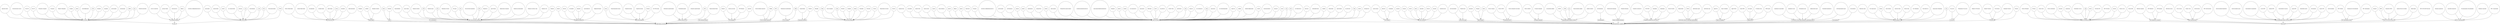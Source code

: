 digraph {
	node [shape=box]
	0 [label=IOS]
	node [shape=box]
	1 [label="Инвистиции_и_платежи"]
	node [shape=box]
	2 [label="Взаимодействие_с_профилем"]
	node [shape=box]
	3 [label=EFS]
	node [shape=box]
	4 [label=iOS_Platform]
	node [shape=box]
	5 [label=iOS_Release_Engineer]
	node [shape=box]
	6 [label=PUSH_iOS]
	node [shape=box]
	7 [label=PFMMPLACE]
	node [shape=box]
	8 [label=DDA_Profile]
	node [shape=box]
	9 [label=PFM]
	node [shape=box]
	10 [label=Crowdfunding]
	node [shape=box]
	11 [label="SBOL_Классические_переводы"]
	node [shape=box]
	12 [label="Цифровой_Кредит"]
	node [shape=box]
	13 [label="ВС_МП_вклады"]
	node [shape=box]
	14 [label=Mobile_Online_POS]
	node [shape=box]
	15 [label="DBP_Витрины_продаж"]
	node [shape=box]
	16 [label="PFM_Бюджет"]
	node [shape=box]
	17 [label="Комиссионные_продукты"]
	node [shape=box]
	18 [label=PVD_in_Digital]
	node [shape=box]
	19 [label=Integration_Platform]
	node [shape=box]
	20 [label="Платежи_Штрафы"]
	node [shape=box]
	21 [label=Global_Navigation]
	node [shape=box]
	22 [label="Мессенджер"]
	node [shape=box]
	23 [label="Store-n-Sales"]
	node [shape=box]
	24 [label=Data_Driven_App]
	node [shape=box]
	25 [label="DBP_Подарки"]
	node [shape=box]
	26 [label=Sberbank_ID_B2C]
	node [shape=box]
	27 [label="История_операций"]
	node [shape=box]
	28 [label="Редактируемый_профиль_клиента"]
	node [shape=box]
	29 [label="Автопереводы"]
	node [shape=box]
	30 [label="Digital_Сбербанк_Премьер"]
	node [shape=box]
	31 [label="Развитие_лояльности_в_МП_СБОЛ"]
	node [shape=box]
	32 [label="Дебетовые_карты_в_мобильном_приложении"]
	node [shape=box]
	33 [label="Карта_в_телефоне"]
	node [shape=box]
	34 [label=Digital_PIN]
	node [shape=box]
	35 [label="Плановый_и_досрочный_перевыпуск_дебетовых_карт"]
	node [shape=box]
	36 [label="Самозанятые"]
	node [shape=box]
	37 [label="Текстовый_чат"]
	node [shape=box]
	38 [label="Госуслуги"]
	node [shape=box]
	39 [label=Telecom]
	node [shape=box]
	40 [label="ЕФС_Платежи_МП"]
	node [shape=box]
	41 [label="ЕФС_Выписки_и_справки"]
	node [shape=box]
	42 [label="ЕФС_Автоплатежи"]
	node [shape=box]
	43 [label="ЕФС_Кредитные_карты.cosmonauts"]
	node [shape=box]
	44 [label="ЕФС_Брокеридж_mobile"]
	node [shape=box]
	45 [label="ЕФС_Б.УБ.СБОЛ.Баллонг"]
	node [shape=box]
	46 [label="ЕФС_Страхование"]
	node [shape=circle]
	47 [label="Адресная книга"]
	node [shape=circle]
	48 [label="бесконтактная оплата"]
	node [shape=circle]
	49 [label="Touch ID"]
	node [shape=circle]
	50 [label="Face ID"]
	node [shape=circle]
	51 [label="Механизм отправки"]
	node [shape=circle]
	52 [label="Геокарты"]
	node [shape=circle]
	53 [label="Виджет Избранное"]
	node [shape=circle]
	54 [label="телефон"]
	node [shape=circle]
	55 [label=iphone]
	node [shape=circle]
	56 [label="Аутентификация"]
	node [shape=circle]
	57 [label=MAC]
	node [shape=circle]
	58 [label="телефоне"]
	node [shape=circle]
	59 [label="смартфон"]
	node [shape=circle]
	60 [label="регистрация"]
	node [shape=circle]
	61 [label="авторизация"]
	node [shape=circle]
	62 [label="айфон"]
	node [shape=circle]
	63 [label="мак"]
	node [shape=circle]
	64 [label="событий аналитики"]
	node [shape=circle]
	65 [label="доступ устройству"]
	node [shape=circle]
	66 [label="размер сборки"]
	node [shape=circle]
	67 [label="Безопасность"]
	node [shape=circle]
	68 [label="Оферта"]
	node [shape=circle]
	69 [label="политика конфиденциальности"]
	node [shape=circle]
	70 [label="рекламные"]
	node [shape=circle]
	71 [label="уведомления"]
	node [shape=circle]
	72 [label="спамит"]
	node [shape=circle]
	73 [label="смс уведомления"]
	node [shape=circle]
	74 [label="реклама"]
	node [shape=circle]
	75 [label="смс"]
	node [shape=circle]
	76 [label="напоминания"]
	node [shape=circle]
	77 [label="спам"]
	node [shape=circle]
	78 [label=Push]
	node [shape=circle]
	79 [label="Пуш-уведомления"]
	node [shape=circle]
	80 [label=PUSH]
	node [shape=circle]
	81 [label="Работа Инвестиции"]
	node [shape=circle]
	82 [label="секции Инвестиции"]
	node [shape=circle]
	83 [label="вкладывание"]
	node [shape=circle]
	84 [label="госинвестиция"]
	node [shape=circle]
	85 [label="инвестиции"]
	node [shape=circle]
	86 [label="вклад"]
	node [shape=circle]
	87 [label="вложение"]
	node [shape=circle]
	88 [label="инвистирование"]
	node [shape=circle]
	89 [label="Профиль"]
	node [shape=circle]
	90 [label="кабинет"]
	node [shape=circle]
	91 [label="Профиль клиента"]
	node [shape=circle]
	92 [label="Цели"]
	node [shape=circle]
	93 [label="Копилки"]
	node [shape=circle]
	94 [label="Краудгифтинг"]
	node [shape=circle]
	95 [label="Предложения Банка"]
	node [shape=circle]
	96 [label="карта банка"]
	node [shape=circle]
	97 [label="Перевод клиенту"]
	node [shape=circle]
	98 [label=P2P]
	node [shape=circle]
	99 [label="Перевод карту"]
	node [shape=circle]
	100 [label=PCI]
	node [shape=circle]
	101 [label="Переводы счетами"]
	node [shape=circle]
	102 [label="СБ карта"]
	node [shape=circle]
	103 [label="счет"]
	node [shape=circle]
	104 [label="Классические переводы"]
	node [shape=circle]
	105 [label=DSS]
	node [shape=circle]
	106 [label="Перевести"]
	node [shape=circle]
	107 [label="другой банк"]
	node [shape=circle]
	108 [label="финансовые операции"]
	node [shape=circle]
	109 [label="Перевод организациям"]
	node [shape=circle]
	110 [label="Перевод частному лицу"]
	node [shape=circle]
	111 [label="Перевод счет"]
	node [shape=circle]
	112 [label="Перевод"]
	node [shape=circle]
	113 [label="Кредит"]
	node [shape=circle]
	114 [label="ипотека"]
	node [shape=circle]
	115 [label="погашение"]
	node [shape=circle]
	116 [label="Кредиты"]
	node [shape=circle]
	117 [label="задолженность"]
	node [shape=circle]
	118 [label="Цифровой Кредит"]
	node [shape=circle]
	119 [label="вклад"]
	node [shape=circle]
	120 [label="Редактирование вклада"]
	node [shape=circle]
	121 [label="Открытие вклада"]
	node [shape=circle]
	122 [label="Закрытие вклада"]
	node [shape=circle]
	123 [label="Вклады"]
	node [shape=circle]
	124 [label="ВС.МП вклады"]
	node [shape=circle]
	125 [label="Мобильное кредитование"]
	node [shape=circle]
	126 [label="Розничный кредит"]
	node [shape=circle]
	127 [label="интернет кредитование"]
	node [shape=circle]
	128 [label="ОМС"]
	node [shape=circle]
	129 [label="Бюджет"]
	node [shape=circle]
	130 [label="Анализ расходов"]
	node [shape=circle]
	131 [label="PFM Бюджет"]
	node [shape=circle]
	132 [label="средства"]
	node [shape=circle]
	133 [label="Комиссионные продукты"]
	node [shape=circle]
	134 [label="Сейфы"]
	node [shape=circle]
	135 [label="ОМС"]
	node [shape=circle]
	136 [label="Переводы востребования"]
	node [shape=circle]
	137 [label="ПДВ"]
	node [shape=circle]
	138 [label="Справочники"]
	node [shape=circle]
	139 [label="Лимиты"]
	node [shape=circle]
	140 [label="Штрафы"]
	node [shape=circle]
	141 [label="Пени"]
	node [shape=circle]
	142 [label="поиск штрафов"]
	node [shape=circle]
	143 [label="пени"]
	node [shape=circle]
	144 [label="Патенты"]
	node [shape=circle]
	145 [label="штрафы"]
	node [shape=circle]
	146 [label="штраф"]
	node [shape=circle]
	147 [label="Пошлины"]
	node [shape=circle]
	148 [label="Платежи"]
	node [shape=circle]
	149 [label="Оплата"]
	node [shape=circle]
	150 [label="Бюджетные платежи"]
	node [shape=circle]
	151 [label="Налоги"]
	node [shape=circle]
	152 [label="экраны входа"]
	node [shape=circle]
	153 [label="настройки"]
	node [shape=circle]
	154 [label="приветствие"]
	node [shape=circle]
	155 [label="Курсы валют"]
	node [shape=circle]
	156 [label="пароля"]
	node [shape=circle]
	157 [label="ввода пинкода"]
	node [shape=circle]
	158 [label="пароли"]
	node [shape=circle]
	159 [label="Оферта"]
	node [shape=circle]
	160 [label="пароль"]
	node [shape=circle]
	161 [label="Прелогин"]
	node [shape=circle]
	162 [label="Туториал"]
	node [shape=circle]
	163 [label="политика конфиденциальности"]
	node [shape=circle]
	164 [label="регистрации"]
	node [shape=circle]
	165 [label="заблокировал"]
	node [shape=circle]
	166 [label="версию"]
	node [shape=circle]
	167 [label="режим"]
	node [shape=circle]
	168 [label="функционал"]
	node [shape=circle]
	169 [label="недоработка"]
	node [shape=circle]
	170 [label="иконок"]
	node [shape=circle]
	171 [label="Демо-режим"]
	node [shape=circle]
	172 [label="Недоработка время вышло"]
	node [shape=circle]
	173 [label="основная функциональность"]
	node [shape=circle]
	174 [label="нераспределённый функционал"]
	node [shape=circle]
	175 [label="Сбербанк"]
	node [shape=circle]
	176 [label="версия"]
	node [shape=circle]
	177 [label="иконки"]
	node [shape=circle]
	178 [label="не загружается"]
	node [shape=circle]
	179 [label="программе"]
	node [shape=circle]
	180 [label="Шаблоны"]
	node [shape=circle]
	181 [label="Долго"]
	node [shape=circle]
	182 [label="не работает"]
	node [shape=circle]
	183 [label="глючит Сбер"]
	node [shape=circle]
	184 [label="проблемма"]
	node [shape=circle]
	185 [label="сбой"]
	node [shape=circle]
	186 [label="зависает"]
	node [shape=circle]
	187 [label="не скачивается"]
	node [shape=circle]
	188 [label="банк"]
	node [shape=circle]
	189 [label="программа"]
	node [shape=circle]
	190 [label="не оптимизированно"]
	node [shape=circle]
	191 [label="перестал"]
	node [shape=circle]
	192 [label="ошибка"]
	node [shape=circle]
	193 [label="лишней информации"]
	node [shape=circle]
	194 [label="глючит"]
	node [shape=circle]
	195 [label="подтормаживает"]
	node [shape=circle]
	196 [label="тормозит"]
	node [shape=circle]
	197 [label="лагает"]
	node [shape=circle]
	198 [label="баг"]
	node [shape=circle]
	199 [label="баге"]
	node [shape=circle]
	200 [label="не обновляется"]
	node [shape=circle]
	201 [label="вылетает"]
	node [shape=circle]
	202 [label="мобильный банк"]
	node [shape=circle]
	203 [label="ошибки"]
	node [shape=circle]
	204 [label="обновление"]
	node [shape=circle]
	205 [label="приложение"]
	node [shape=circle]
	206 [label="не работают"]
	node [shape=circle]
	207 [label="Сбер"]
	node [shape=circle]
	208 [label="виснет"]
	node [shape=circle]
	209 [label="блокируется"]
	node [shape=circle]
	210 [label="задать вопрос"]
	node [shape=circle]
	211 [label="Диалоги"]
	node [shape=circle]
	212 [label="сообщения"]
	node [shape=circle]
	213 [label="разделы"]
	node [shape=circle]
	214 [label="вкладка"]
	node [shape=circle]
	215 [label="список"]
	node [shape=circle]
	216 [label="меню"]
	node [shape=circle]
	217 [label="перечень"]
	node [shape=circle]
	218 [label="Каталог"]
	node [shape=circle]
	219 [label="вкладке"]
	node [shape=circle]
	220 [label="онлайн-каталог"]
	node [shape=circle]
	221 [label="автозаполнение"]
	node [shape=circle]
	222 [label="Умный поиск"]
	node [shape=circle]
	223 [label="призенты"]
	node [shape=circle]
	224 [label="Подарки"]
	node [shape=circle]
	225 [label="акции"]
	node [shape=circle]
	226 [label="Оплата товаров"]
	node [shape=circle]
	227 [label="Оплата СБОЛ"]
	node [shape=circle]
	228 [label="Оплата интернет-магазинов"]
	node [shape=circle]
	229 [label="Лента событий"]
	node [shape=circle]
	230 [label="История операций"]
	node [shape=circle]
	231 [label="паспортные данные"]
	node [shape=circle]
	232 [label="СНИЛС"]
	node [shape=circle]
	233 [label="ИНН"]
	node [shape=circle]
	234 [label=etc]
	node [shape=circle]
	235 [label="Персональные данные"]
	node [shape=circle]
	236 [label="данные клиента"]
	node [shape=circle]
	237 [label="Автопереводы"]
	node [shape=circle]
	238 [label="Клиентский менеджер"]
	node [shape=circle]
	239 [label="Сбербанк Премьер"]
	node [shape=circle]
	240 [label="Развитие лояльности"]
	node [shape=circle]
	241 [label="МП СБОЛ"]
	node [shape=circle]
	242 [label="Партнёры"]
	node [shape=circle]
	243 [label="дивиденды"]
	node [shape=circle]
	244 [label="Баллы Спасибо"]
	node [shape=circle]
	245 [label="Госуслуги"]
	node [shape=circle]
	246 [label="Функционал Госуслуги"]
	node [shape=circle]
	247 [label="Оформление"]
	node [shape=circle]
	248 [label="Работа"]
	node [shape=circle]
	249 [label="Дебетовые карты"]
	node [shape=circle]
	250 [label="дебетовых карт"]
	node [shape=circle]
	251 [label="Apple Pay"]
	node [shape=circle]
	252 [label="Карта телефоне"]
	node [shape=circle]
	253 [label="Apple Watch"]
	node [shape=circle]
	254 [label="смена ПИН"]
	node [shape=circle]
	255 [label="код карты"]
	node [shape=circle]
	256 [label="Установка кода"]
	node [shape=circle]
	257 [label="ПИН карты"]
	node [shape=circle]
	258 [label="перевыпуск досрочный"]
	node [shape=circle]
	259 [label="перевыпуск карт"]
	node [shape=circle]
	260 [label="Блокировка карт"]
	node [shape=circle]
	261 [label="информация карте"]
	node [shape=circle]
	262 [label="Плановый перевыпуск"]
	node [shape=circle]
	263 [label="заблокированной карте"]
	node [shape=circle]
	264 [label="Самозанятые"]
	node [shape=circle]
	265 [label="Обратная связь"]
	node [shape=circle]
	266 [label="Чат оператором"]
	node [shape=circle]
	267 [label="письма"]
	node [shape=circle]
	268 [label="связь банком"]
	node [shape=circle]
	269 [label="написать банк"]
	node [shape=circle]
	270 [label="Звонок банк"]
	node [shape=circle]
	271 [label="Чат Сбербанка"]
	node [shape=circle]
	272 [label="Текстовый чат"]
	node [shape=circle]
	273 [label="оператором Сбербанка"]
	node [shape=circle]
	274 [label="Чат"]
	node [shape=circle]
	275 [label="Виджет Сб-Телеком"]
	node [shape=circle]
	276 [label="Виджет Телеком"]
	node [shape=circle]
	277 [label="Ростелеком"]
	node [shape=circle]
	278 [label="Сбербанк Телеком"]
	node [shape=circle]
	279 [label="Телеком"]
	node [shape=circle]
	280 [label="Продукт"]
	node [shape=circle]
	281 [label="СБОЛ"]
	node [shape=circle]
	282 [label="Продукты СБОЛ"]
	node [shape=circle]
	283 [label="сервисы Благосостояния"]
	node [shape=circle]
	284 [label="Инвестиции"]
	node [shape=circle]
	285 [label="ЕФС Б.УБ.СБОЛ.Баллонг"]
	node [shape=circle]
	286 [label="Продажа продуктов"]
	node [shape=circle]
	287 [label="страховых продуктов"]
	node [shape=circle]
	288 [label="Постпродажное обслуживание"]
	node [shape=circle]
	289 [label="Витрина страховых"]
	node [shape=circle]
	290 [label="ЕФС. Страхование"]
	node [shape=circle]
	291 [label="ЕФС Мобайл"]
	node [shape=circle]
	292 [label="Брокерское обслуживание"]
	node [shape=circle]
	293 [label="ЕФС. Брокеридж"]
	node [shape=circle]
	294 [label="Автопогашение Кредитной"]
	node [shape=circle]
	295 [label="Автопогашение карте"]
	node [shape=circle]
	296 [label="Задолженность кредитным"]
	node [shape=circle]
	297 [label="услуги ЕФС"]
	node [shape=circle]
	298 [label="сервисы ЕФС"]
	node [shape=circle]
	299 [label="Задолженность картам"]
	node [shape=circle]
	300 [label="карты ЕФС"]
	node [shape=circle]
	301 [label="Кредитные карты"]
	node [shape=circle]
	302 [label="Космонавты"]
	node [shape=circle]
	303 [label="картам МП"]
	node [shape=circle]
	304 [label="Автопогашение"]
	node [shape=circle]
	305 [label="Выписки справки"]
	node [shape=circle]
	306 [label="ЕФС Выписки"]
	node [shape=circle]
	307 [label="ЕФСсправки"]
	node [shape=circle]
	308 [label="Оплата Интернет"]
	node [shape=circle]
	309 [label="IP-home"]
	node [shape=circle]
	310 [label="печать чека"]
	node [shape=circle]
	311 [label="Оплата мобильная"]
	node [shape=circle]
	312 [label="оплатить"]
	node [shape=circle]
	313 [label="штрихкоду"]
	node [shape=circle]
	314 [label="Изменение статуса"]
	node [shape=circle]
	315 [label=QR]
	node [shape=circle]
	316 [label="оплать"]
	node [shape=circle]
	317 [label="Платежи МП"]
	node [shape=circle]
	318 [label="ЕФС Платежи"]
	node [shape=circle]
	319 [label="Ip-home"]
	node [shape=circle]
	320 [label="Оплата услуг"]
	node [shape=circle]
	321 [label="Оплата ШК"]
	node [shape=circle]
	322 [label="Шаблоны оплату"]
	node [shape=circle]
	323 [label="Счета оплату"]
	node [shape=circle]
	324 [label="Умные счета"]
	node [shape=circle]
	325 [label="Автоплатежи"]
	node [shape=circle]
	326 [label="ЕФС Автоплатежи"]
	4 -> 0 [constraint=true]
	5 -> 0 [constraint=true]
	6 -> 0 [constraint=true]
	7 -> 1 [constraint=true]
	8 -> 1 [constraint=true]
	9 -> 1 [constraint=true]
	10 -> 1 [constraint=true]
	11 -> 1 [constraint=true]
	12 -> 1 [constraint=true]
	13 -> 1 [constraint=true]
	14 -> 1 [constraint=true]
	15 -> 1 [constraint=true]
	16 -> 1 [constraint=true]
	17 -> 1 [constraint=true]
	18 -> 1 [constraint=true]
	19 -> 1 [constraint=true]
	20 -> 1 [constraint=true]
	21 -> 2 [constraint=true]
	22 -> 2 [constraint=true]
	23 -> 2 [constraint=true]
	24 -> 2 [constraint=true]
	25 -> 2 [constraint=true]
	26 -> 2 [constraint=true]
	27 -> 2 [constraint=true]
	28 -> 2 [constraint=true]
	29 -> 2 [constraint=true]
	30 -> 2 [constraint=true]
	31 -> 2 [constraint=true]
	32 -> 2 [constraint=true]
	33 -> 2 [constraint=true]
	34 -> 2 [constraint=true]
	35 -> 2 [constraint=true]
	36 -> 2 [constraint=true]
	37 -> 2 [constraint=true]
	38 -> 2 [constraint=true]
	39 -> 2 [constraint=true]
	40 -> 3 [constraint=true]
	41 -> 3 [constraint=true]
	42 -> 3 [constraint=true]
	43 -> 3 [constraint=true]
	44 -> 3 [constraint=true]
	45 -> 3 [constraint=true]
	46 -> 3 [constraint=true]
	47 -> 4 [constraint=true]
	48 -> 4 [constraint=true]
	49 -> 4 [constraint=true]
	50 -> 4 [constraint=true]
	51 -> 4 [constraint=true]
	52 -> 4 [constraint=true]
	53 -> 4 [constraint=true]
	54 -> 4 [constraint=true]
	55 -> 4 [constraint=true]
	56 -> 4 [constraint=true]
	57 -> 4 [constraint=true]
	58 -> 4 [constraint=true]
	59 -> 4 [constraint=true]
	60 -> 4 [constraint=true]
	61 -> 4 [constraint=true]
	62 -> 4 [constraint=true]
	63 -> 4 [constraint=true]
	64 -> 4 [constraint=true]
	65 -> 5 [constraint=true]
	66 -> 5 [constraint=true]
	67 -> 5 [constraint=true]
	68 -> 5 [constraint=true]
	69 -> 5 [constraint=true]
	70 -> 6 [constraint=true]
	71 -> 6 [constraint=true]
	72 -> 6 [constraint=true]
	73 -> 6 [constraint=true]
	74 -> 6 [constraint=true]
	75 -> 6 [constraint=true]
	76 -> 6 [constraint=true]
	77 -> 6 [constraint=true]
	78 -> 6 [constraint=true]
	79 -> 6 [constraint=true]
	80 -> 6 [constraint=true]
	81 -> 7 [constraint=true]
	82 -> 7 [constraint=true]
	83 -> 7 [constraint=true]
	84 -> 7 [constraint=true]
	85 -> 7 [constraint=true]
	86 -> 7 [constraint=true]
	87 -> 7 [constraint=true]
	88 -> 7 [constraint=true]
	89 -> 8 [constraint=true]
	90 -> 8 [constraint=true]
	91 -> 8 [constraint=true]
	92 -> 9 [constraint=true]
	93 -> 9 [constraint=true]
	94 -> 10 [constraint=true]
	95 -> 15 [constraint=true]
	96 -> 11 [constraint=true]
	97 -> 11 [constraint=true]
	98 -> 11 [constraint=true]
	99 -> 11 [constraint=true]
	100 -> 11 [constraint=true]
	101 -> 11 [constraint=true]
	102 -> 11 [constraint=true]
	103 -> 11 [constraint=true]
	104 -> 11 [constraint=true]
	105 -> 11 [constraint=true]
	106 -> 11 [constraint=true]
	107 -> 11 [constraint=true]
	108 -> 11 [constraint=true]
	109 -> 11 [constraint=true]
	110 -> 11 [constraint=true]
	111 -> 11 [constraint=true]
	112 -> 11 [constraint=true]
	113 -> 12 [constraint=true]
	114 -> 12 [constraint=true]
	115 -> 12 [constraint=true]
	116 -> 12 [constraint=true]
	117 -> 12 [constraint=true]
	118 -> 12 [constraint=true]
	119 -> 13 [constraint=true]
	120 -> 13 [constraint=true]
	121 -> 13 [constraint=true]
	122 -> 13 [constraint=true]
	123 -> 13 [constraint=true]
	124 -> 13 [constraint=true]
	125 -> 14 [constraint=true]
	126 -> 14 [constraint=true]
	127 -> 14 [constraint=true]
	128 -> 14 [constraint=true]
	129 -> 16 [constraint=true]
	130 -> 16 [constraint=true]
	131 -> 16 [constraint=true]
	132 -> 16 [constraint=true]
	133 -> 17 [constraint=true]
	134 -> 17 [constraint=true]
	135 -> 17 [constraint=true]
	136 -> 18 [constraint=true]
	137 -> 18 [constraint=true]
	138 -> 19 [constraint=true]
	139 -> 19 [constraint=true]
	140 -> 20 [constraint=true]
	141 -> 20 [constraint=true]
	142 -> 20 [constraint=true]
	143 -> 20 [constraint=true]
	144 -> 20 [constraint=true]
	145 -> 20 [constraint=true]
	146 -> 20 [constraint=true]
	147 -> 20 [constraint=true]
	148 -> 20 [constraint=true]
	149 -> 20 [constraint=true]
	150 -> 20 [constraint=true]
	151 -> 20 [constraint=true]
	152 -> 21 [constraint=true]
	153 -> 21 [constraint=true]
	154 -> 21 [constraint=true]
	155 -> 21 [constraint=true]
	156 -> 21 [constraint=true]
	157 -> 21 [constraint=true]
	158 -> 21 [constraint=true]
	159 -> 21 [constraint=true]
	160 -> 21 [constraint=true]
	161 -> 21 [constraint=true]
	162 -> 21 [constraint=true]
	163 -> 21 [constraint=true]
	164 -> 21 [constraint=true]
	165 -> 21 [constraint=true]
	166 -> 21 [constraint=true]
	167 -> 21 [constraint=true]
	168 -> 21 [constraint=true]
	169 -> 21 [constraint=true]
	170 -> 21 [constraint=true]
	171 -> 21 [constraint=true]
	172 -> 21 [constraint=true]
	173 -> 21 [constraint=true]
	174 -> 21 [constraint=true]
	175 -> 21 [constraint=true]
	176 -> 21 [constraint=true]
	177 -> 21 [constraint=true]
	178 -> 21 [constraint=true]
	179 -> 21 [constraint=true]
	180 -> 21 [constraint=true]
	181 -> 21 [constraint=true]
	182 -> 21 [constraint=true]
	183 -> 21 [constraint=true]
	184 -> 21 [constraint=true]
	185 -> 21 [constraint=true]
	186 -> 21 [constraint=true]
	187 -> 21 [constraint=true]
	188 -> 21 [constraint=true]
	189 -> 21 [constraint=true]
	190 -> 21 [constraint=true]
	191 -> 21 [constraint=true]
	192 -> 21 [constraint=true]
	193 -> 21 [constraint=true]
	194 -> 21 [constraint=true]
	195 -> 21 [constraint=true]
	196 -> 21 [constraint=true]
	197 -> 21 [constraint=true]
	198 -> 21 [constraint=true]
	199 -> 21 [constraint=true]
	200 -> 21 [constraint=true]
	201 -> 21 [constraint=true]
	202 -> 21 [constraint=true]
	203 -> 21 [constraint=true]
	204 -> 21 [constraint=true]
	205 -> 21 [constraint=true]
	206 -> 21 [constraint=true]
	207 -> 21 [constraint=true]
	208 -> 21 [constraint=true]
	209 -> 21 [constraint=true]
	210 -> 22 [constraint=true]
	211 -> 22 [constraint=true]
	212 -> 22 [constraint=true]
	213 -> 23 [constraint=true]
	214 -> 23 [constraint=true]
	215 -> 23 [constraint=true]
	216 -> 23 [constraint=true]
	217 -> 23 [constraint=true]
	218 -> 23 [constraint=true]
	219 -> 23 [constraint=true]
	220 -> 23 [constraint=true]
	221 -> 24 [constraint=true]
	222 -> 24 [constraint=true]
	223 -> 25 [constraint=true]
	224 -> 25 [constraint=true]
	225 -> 25 [constraint=true]
	226 -> 26 [constraint=true]
	227 -> 26 [constraint=true]
	228 -> 26 [constraint=true]
	229 -> 27 [constraint=true]
	230 -> 27 [constraint=true]
	231 -> 28 [constraint=true]
	232 -> 28 [constraint=true]
	233 -> 28 [constraint=true]
	234 -> 28 [constraint=true]
	235 -> 28 [constraint=true]
	236 -> 28 [constraint=true]
	237 -> 29 [constraint=true]
	238 -> 30 [constraint=true]
	239 -> 30 [constraint=true]
	240 -> 31 [constraint=true]
	241 -> 31 [constraint=true]
	242 -> 31 [constraint=true]
	243 -> 31 [constraint=true]
	244 -> 31 [constraint=true]
	245 -> 38 [constraint=true]
	246 -> 38 [constraint=true]
	247 -> 32 [constraint=true]
	248 -> 32 [constraint=true]
	249 -> 32 [constraint=true]
	250 -> 32 [constraint=true]
	251 -> 33 [constraint=true]
	252 -> 33 [constraint=true]
	253 -> 33 [constraint=true]
	254 -> 34 [constraint=true]
	255 -> 34 [constraint=true]
	256 -> 34 [constraint=true]
	257 -> 34 [constraint=true]
	258 -> 35 [constraint=true]
	259 -> 35 [constraint=true]
	260 -> 35 [constraint=true]
	261 -> 35 [constraint=true]
	262 -> 35 [constraint=true]
	263 -> 35 [constraint=true]
	264 -> 36 [constraint=true]
	265 -> 37 [constraint=true]
	266 -> 37 [constraint=true]
	267 -> 37 [constraint=true]
	268 -> 37 [constraint=true]
	269 -> 37 [constraint=true]
	270 -> 37 [constraint=true]
	271 -> 37 [constraint=true]
	272 -> 37 [constraint=true]
	273 -> 37 [constraint=true]
	274 -> 37 [constraint=true]
	275 -> 39 [constraint=true]
	276 -> 39 [constraint=true]
	277 -> 39 [constraint=true]
	278 -> 39 [constraint=true]
	279 -> 39 [constraint=true]
	280 -> 45 [constraint=true]
	281 -> 45 [constraint=true]
	282 -> 45 [constraint=true]
	283 -> 45 [constraint=true]
	284 -> 45 [constraint=true]
	285 -> 45 [constraint=true]
	286 -> 46 [constraint=true]
	287 -> 46 [constraint=true]
	288 -> 46 [constraint=true]
	289 -> 46 [constraint=true]
	290 -> 46 [constraint=true]
	291 -> 44 [constraint=true]
	292 -> 44 [constraint=true]
	293 -> 44 [constraint=true]
	294 -> 43 [constraint=true]
	295 -> 43 [constraint=true]
	296 -> 43 [constraint=true]
	297 -> 43 [constraint=true]
	298 -> 43 [constraint=true]
	299 -> 43 [constraint=true]
	300 -> 43 [constraint=true]
	301 -> 43 [constraint=true]
	302 -> 43 [constraint=true]
	303 -> 43 [constraint=true]
	304 -> 43 [constraint=true]
	305 -> 41 [constraint=true]
	306 -> 41 [constraint=true]
	307 -> 41 [constraint=true]
	308 -> 40 [constraint=true]
	309 -> 40 [constraint=true]
	310 -> 40 [constraint=true]
	311 -> 40 [constraint=true]
	312 -> 40 [constraint=true]
	313 -> 40 [constraint=true]
	314 -> 40 [constraint=true]
	315 -> 40 [constraint=true]
	316 -> 40 [constraint=true]
	317 -> 40 [constraint=true]
	318 -> 40 [constraint=true]
	319 -> 40 [constraint=true]
	320 -> 40 [constraint=true]
	321 -> 40 [constraint=true]
	322 -> 42 [constraint=true]
	323 -> 42 [constraint=true]
	324 -> 42 [constraint=true]
	325 -> 42 [constraint=true]
	326 -> 42 [constraint=true]
}
